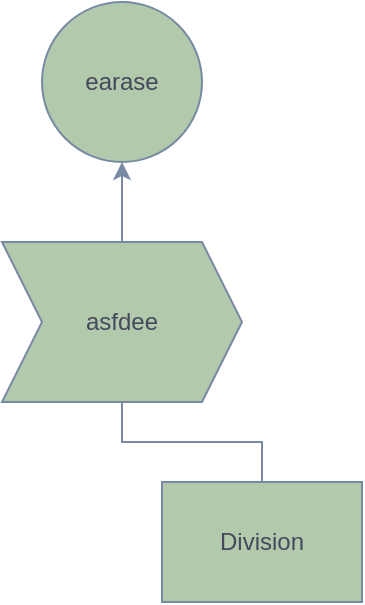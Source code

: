 <mxfile version="20.8.5" type="github"><diagram id="HX0q5xvs5Q6qyTmXGzrf" name="Page-1"><mxGraphModel dx="1050" dy="573" grid="1" gridSize="10" guides="1" tooltips="1" connect="1" arrows="1" fold="1" page="1" pageScale="1" pageWidth="850" pageHeight="1100" math="0" shadow="0"><root><mxCell id="0"/><mxCell id="1" parent="0"/><mxCell id="WfRpTnMgpsMH0UuWgEsQ-1" value="earase" style="ellipse;whiteSpace=wrap;html=1;aspect=fixed;labelBackgroundColor=none;fillColor=#B2C9AB;strokeColor=#788AA3;fontColor=#46495D;" parent="1" vertex="1"><mxGeometry x="380" y="260" width="80" height="80" as="geometry"/></mxCell><mxCell id="WfRpTnMgpsMH0UuWgEsQ-3" value="" style="edgeStyle=orthogonalEdgeStyle;rounded=0;orthogonalLoop=1;jettySize=auto;html=1;labelBackgroundColor=none;strokeColor=#788AA3;fontColor=default;" parent="1" source="WfRpTnMgpsMH0UuWgEsQ-2" target="WfRpTnMgpsMH0UuWgEsQ-1" edge="1"><mxGeometry relative="1" as="geometry"/></mxCell><mxCell id="WfRpTnMgpsMH0UuWgEsQ-2" value="asfdee" style="shape=step;perimeter=stepPerimeter;whiteSpace=wrap;html=1;fixedSize=1;labelBackgroundColor=none;fillColor=#B2C9AB;strokeColor=#788AA3;fontColor=#46495D;" parent="1" vertex="1"><mxGeometry x="360" y="380" width="120" height="80" as="geometry"/></mxCell><mxCell id="WfRpTnMgpsMH0UuWgEsQ-4" value="Division" style="whiteSpace=wrap;html=1;align=center;verticalAlign=middle;treeFolding=1;treeMoving=1;newEdgeStyle={&quot;edgeStyle&quot;:&quot;elbowEdgeStyle&quot;,&quot;startArrow&quot;:&quot;none&quot;,&quot;endArrow&quot;:&quot;none&quot;};strokeColor=#788AA3;fontColor=#46495D;fillColor=#B2C9AB;" parent="1" vertex="1"><mxGeometry x="440" y="500" width="100" height="60" as="geometry"/></mxCell><mxCell id="WfRpTnMgpsMH0UuWgEsQ-5" value="" style="edgeStyle=elbowEdgeStyle;elbow=vertical;sourcePerimeterSpacing=0;targetPerimeterSpacing=0;startArrow=none;endArrow=none;rounded=0;curved=0;strokeColor=#788AA3;fontColor=#46495D;fillColor=#B2C9AB;" parent="1" target="WfRpTnMgpsMH0UuWgEsQ-4" edge="1"><mxGeometry relative="1" as="geometry"><mxPoint x="420" y="460" as="sourcePoint"/></mxGeometry></mxCell></root></mxGraphModel></diagram></mxfile>